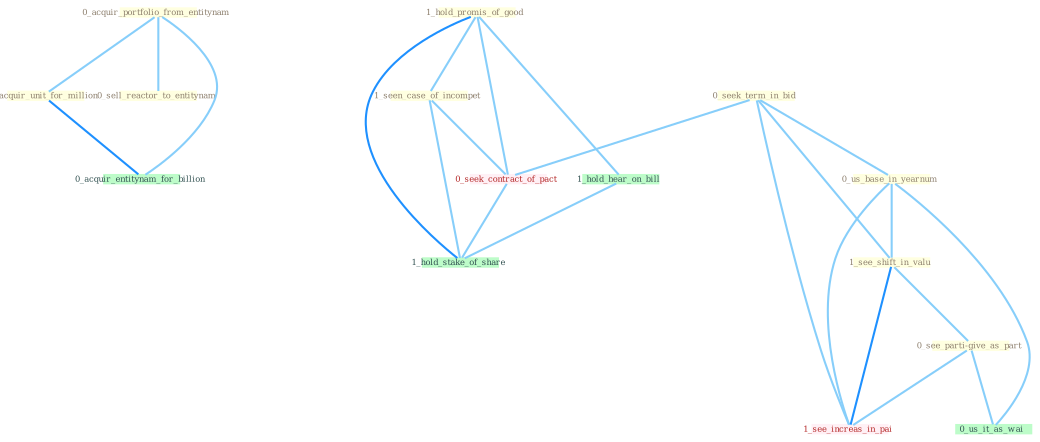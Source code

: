 Graph G{ 
    node
    [shape=polygon,style=filled,width=.5,height=.06,color="#BDFCC9",fixedsize=true,fontsize=4,
    fontcolor="#2f4f4f"];
    {node
    [color="#ffffe0", fontcolor="#8b7d6b"] "0_acquir_portfolio_from_entitynam " "1_hold_promis_of_good " "0_seek_term_in_bid " "0_us_base_in_yearnum " "0_acquir_unit_for_million " "1_seen_case_of_incompet " "0_sell_reactor_to_entitynam " "1_see_shift_in_valu " "0_see_parti-give_as_part "}
{node [color="#fff0f5", fontcolor="#b22222"] "0_seek_contract_of_pact " "1_see_increas_in_pai "}
edge [color="#B0E2FF"];

	"0_acquir_portfolio_from_entitynam " -- "0_acquir_unit_for_million " [w="1", color="#87cefa" ];
	"0_acquir_portfolio_from_entitynam " -- "0_sell_reactor_to_entitynam " [w="1", color="#87cefa" ];
	"0_acquir_portfolio_from_entitynam " -- "0_acquir_entitynam_for_billion " [w="1", color="#87cefa" ];
	"1_hold_promis_of_good " -- "1_seen_case_of_incompet " [w="1", color="#87cefa" ];
	"1_hold_promis_of_good " -- "0_seek_contract_of_pact " [w="1", color="#87cefa" ];
	"1_hold_promis_of_good " -- "1_hold_hear_on_bill " [w="1", color="#87cefa" ];
	"1_hold_promis_of_good " -- "1_hold_stake_of_share " [w="2", color="#1e90ff" , len=0.8];
	"0_seek_term_in_bid " -- "0_us_base_in_yearnum " [w="1", color="#87cefa" ];
	"0_seek_term_in_bid " -- "1_see_shift_in_valu " [w="1", color="#87cefa" ];
	"0_seek_term_in_bid " -- "0_seek_contract_of_pact " [w="1", color="#87cefa" ];
	"0_seek_term_in_bid " -- "1_see_increas_in_pai " [w="1", color="#87cefa" ];
	"0_us_base_in_yearnum " -- "1_see_shift_in_valu " [w="1", color="#87cefa" ];
	"0_us_base_in_yearnum " -- "0_us_it_as_wai " [w="1", color="#87cefa" ];
	"0_us_base_in_yearnum " -- "1_see_increas_in_pai " [w="1", color="#87cefa" ];
	"0_acquir_unit_for_million " -- "0_acquir_entitynam_for_billion " [w="2", color="#1e90ff" , len=0.8];
	"1_seen_case_of_incompet " -- "0_seek_contract_of_pact " [w="1", color="#87cefa" ];
	"1_seen_case_of_incompet " -- "1_hold_stake_of_share " [w="1", color="#87cefa" ];
	"1_see_shift_in_valu " -- "0_see_parti-give_as_part " [w="1", color="#87cefa" ];
	"1_see_shift_in_valu " -- "1_see_increas_in_pai " [w="2", color="#1e90ff" , len=0.8];
	"0_see_parti-give_as_part " -- "0_us_it_as_wai " [w="1", color="#87cefa" ];
	"0_see_parti-give_as_part " -- "1_see_increas_in_pai " [w="1", color="#87cefa" ];
	"0_seek_contract_of_pact " -- "1_hold_stake_of_share " [w="1", color="#87cefa" ];
	"1_hold_hear_on_bill " -- "1_hold_stake_of_share " [w="1", color="#87cefa" ];
}